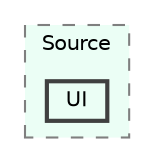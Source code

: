 digraph "C:/GEU/GEUModules/DeteccionIndividuos/Source/UI"
{
 // LATEX_PDF_SIZE
  bgcolor="transparent";
  edge [fontname=Helvetica,fontsize=10,labelfontname=Helvetica,labelfontsize=10];
  node [fontname=Helvetica,fontsize=10,shape=box,height=0.2,width=0.4];
  compound=true
  subgraph clusterdir_12d4a7fb25193a1b52431000e364fbab {
    graph [ bgcolor="#ebfef5", pencolor="grey50", label="Source", fontname=Helvetica,fontsize=10 style="filled,dashed", URL="dir_12d4a7fb25193a1b52431000e364fbab.html",tooltip=""]
  dir_0de64f7a5a20dbf17d6d3fc54432e852 [label="UI", fillcolor="#ebfef5", color="grey25", style="filled,bold", URL="dir_0de64f7a5a20dbf17d6d3fc54432e852.html",tooltip=""];
  }
}
